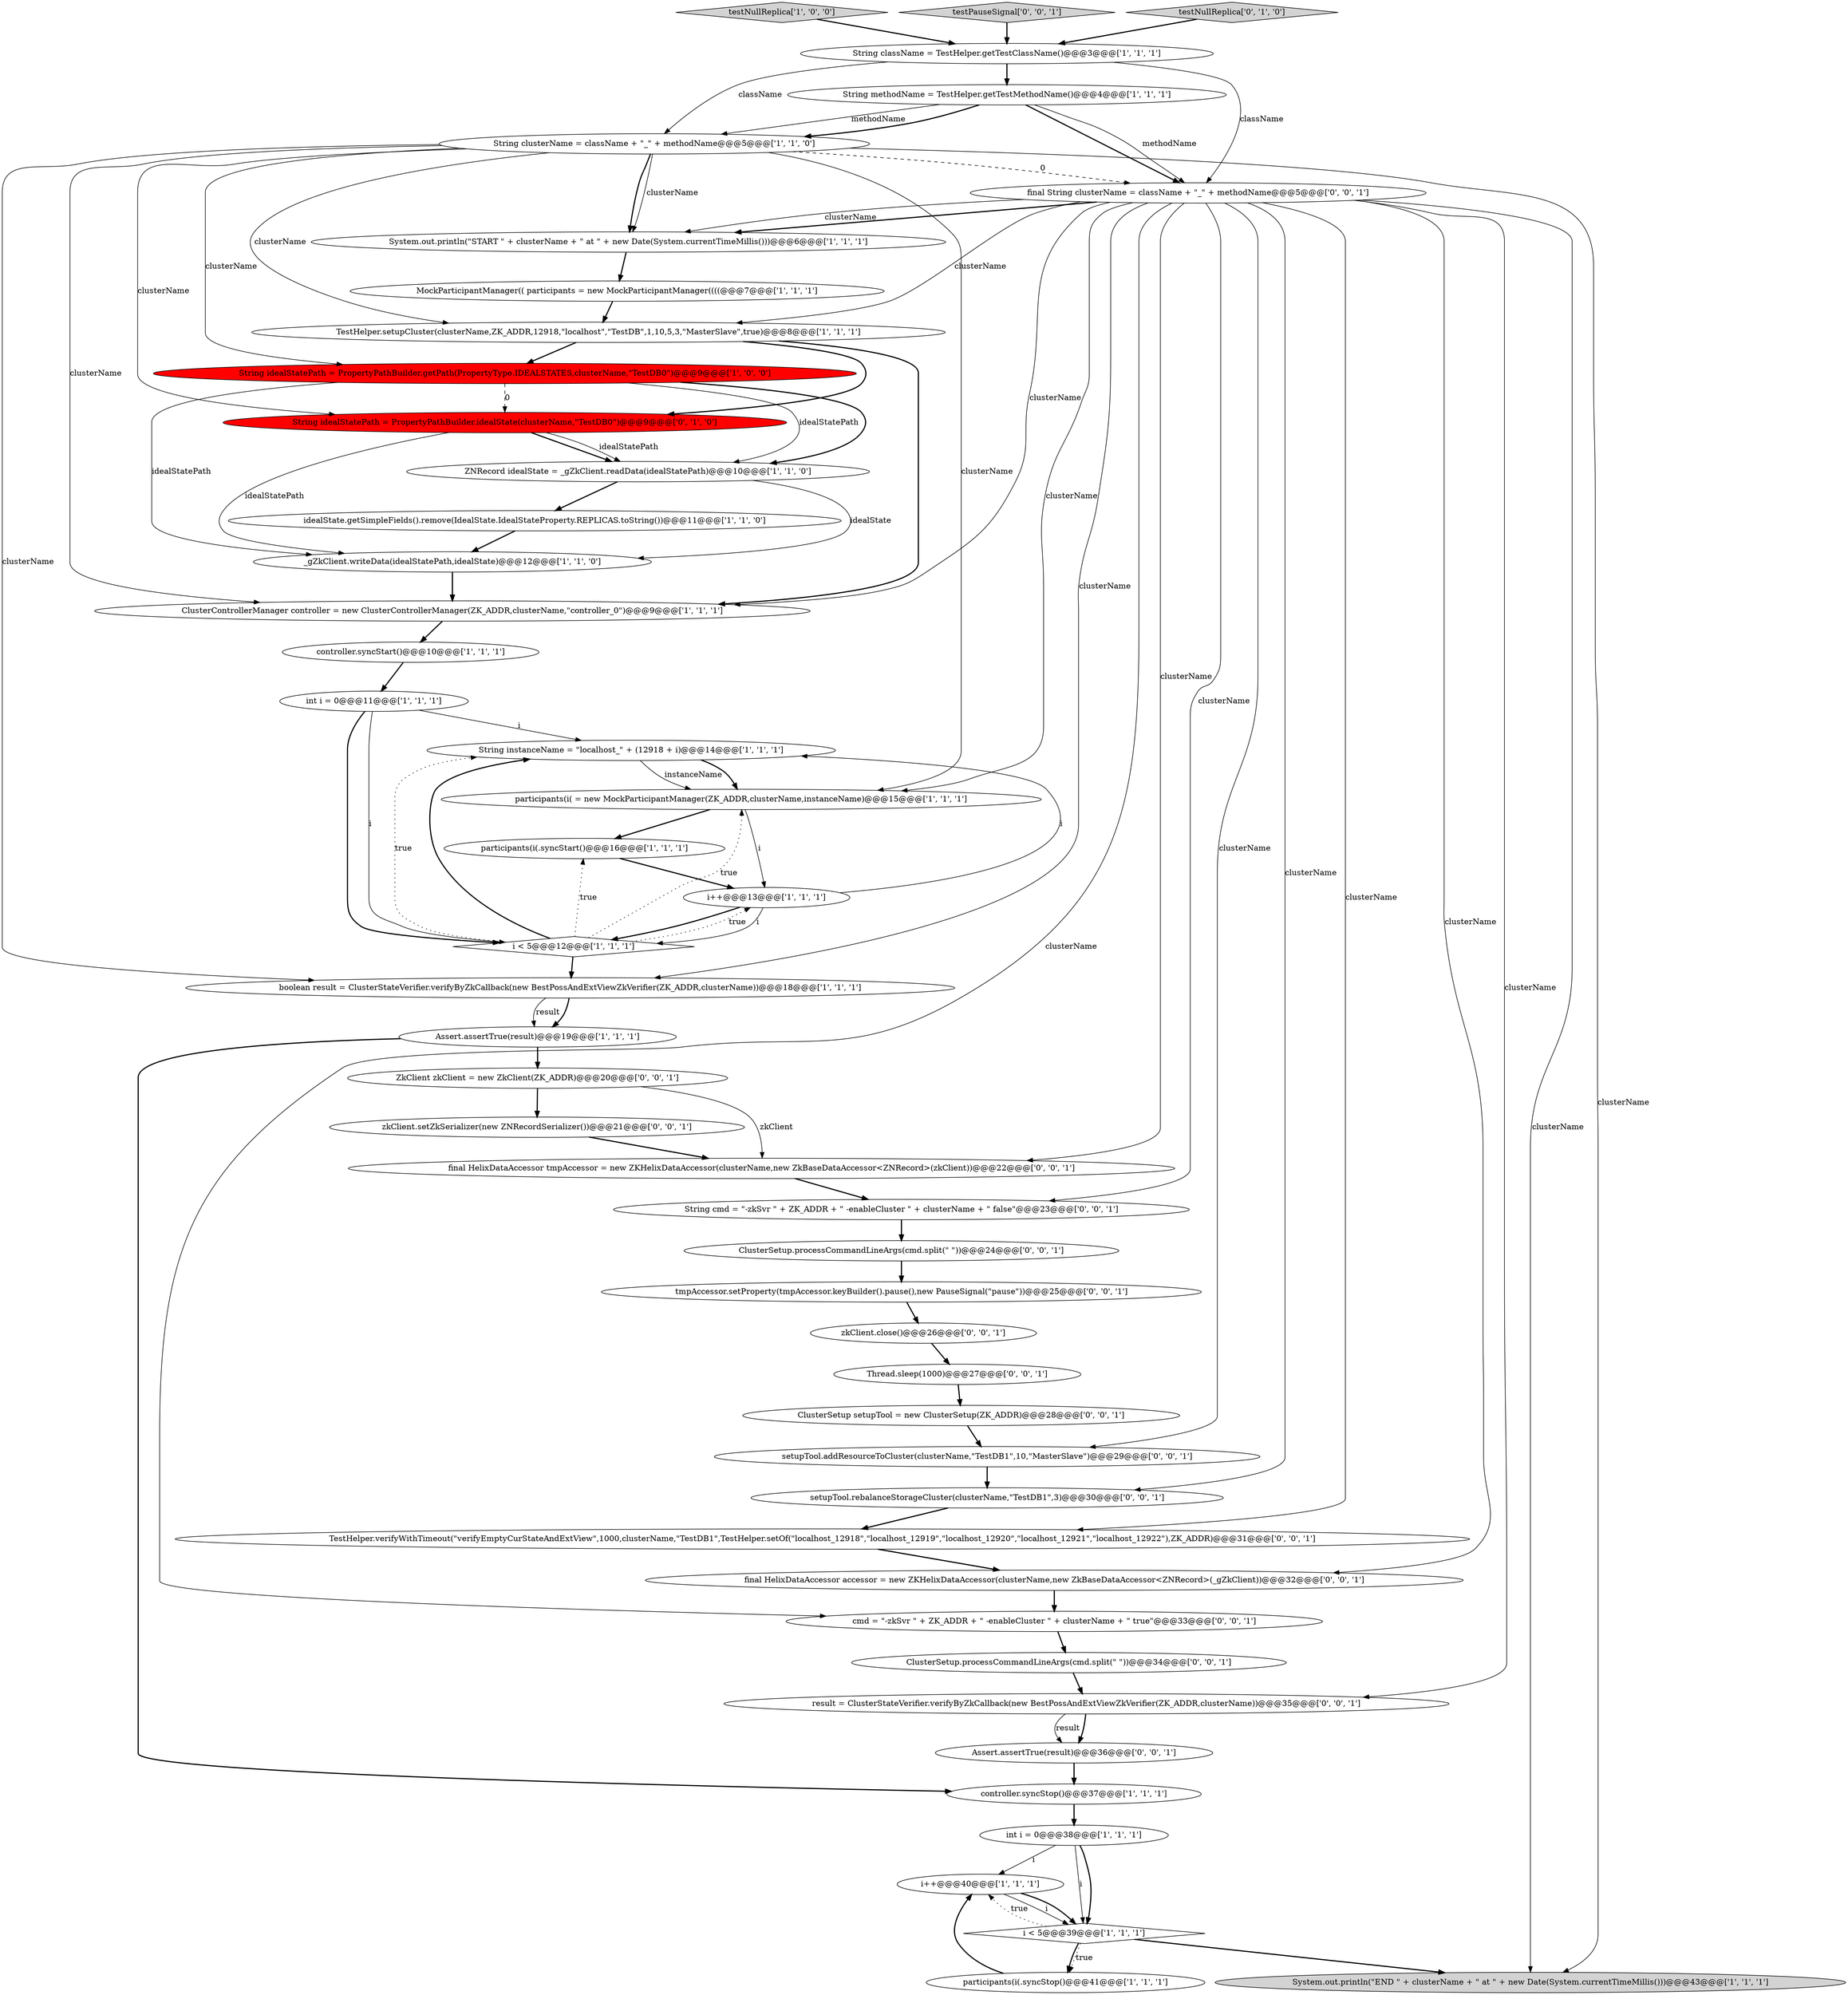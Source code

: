 digraph {
28 [style = filled, label = "String idealStatePath = PropertyPathBuilder.idealState(clusterName,\"TestDB0\")@@@9@@@['0', '1', '0']", fillcolor = red, shape = ellipse image = "AAA1AAABBB2BBB"];
34 [style = filled, label = "tmpAccessor.setProperty(tmpAccessor.keyBuilder().pause(),new PauseSignal(\"pause\"))@@@25@@@['0', '0', '1']", fillcolor = white, shape = ellipse image = "AAA0AAABBB3BBB"];
40 [style = filled, label = "TestHelper.verifyWithTimeout(\"verifyEmptyCurStateAndExtView\",1000,clusterName,\"TestDB1\",TestHelper.setOf(\"localhost_12918\",\"localhost_12919\",\"localhost_12920\",\"localhost_12921\",\"localhost_12922\"),ZK_ADDR)@@@31@@@['0', '0', '1']", fillcolor = white, shape = ellipse image = "AAA0AAABBB3BBB"];
41 [style = filled, label = "String cmd = \"-zkSvr \" + ZK_ADDR + \" -enableCluster \" + clusterName + \" false\"@@@23@@@['0', '0', '1']", fillcolor = white, shape = ellipse image = "AAA0AAABBB3BBB"];
13 [style = filled, label = "participants(i(.syncStart()@@@16@@@['1', '1', '1']", fillcolor = white, shape = ellipse image = "AAA0AAABBB1BBB"];
35 [style = filled, label = "setupTool.rebalanceStorageCluster(clusterName,\"TestDB1\",3)@@@30@@@['0', '0', '1']", fillcolor = white, shape = ellipse image = "AAA0AAABBB3BBB"];
36 [style = filled, label = "final String clusterName = className + \"_\" + methodName@@@5@@@['0', '0', '1']", fillcolor = white, shape = ellipse image = "AAA0AAABBB3BBB"];
9 [style = filled, label = "_gZkClient.writeData(idealStatePath,idealState)@@@12@@@['1', '1', '0']", fillcolor = white, shape = ellipse image = "AAA0AAABBB1BBB"];
18 [style = filled, label = "idealState.getSimpleFields().remove(IdealState.IdealStateProperty.REPLICAS.toString())@@@11@@@['1', '1', '0']", fillcolor = white, shape = ellipse image = "AAA0AAABBB1BBB"];
12 [style = filled, label = "MockParticipantManager(( participants = new MockParticipantManager((((@@@7@@@['1', '1', '1']", fillcolor = white, shape = ellipse image = "AAA0AAABBB1BBB"];
42 [style = filled, label = "ClusterSetup.processCommandLineArgs(cmd.split(\" \"))@@@34@@@['0', '0', '1']", fillcolor = white, shape = ellipse image = "AAA0AAABBB3BBB"];
2 [style = filled, label = "ClusterControllerManager controller = new ClusterControllerManager(ZK_ADDR,clusterName,\"controller_0\")@@@9@@@['1', '1', '1']", fillcolor = white, shape = ellipse image = "AAA0AAABBB1BBB"];
4 [style = filled, label = "i++@@@13@@@['1', '1', '1']", fillcolor = white, shape = ellipse image = "AAA0AAABBB1BBB"];
45 [style = filled, label = "ClusterSetup setupTool = new ClusterSetup(ZK_ADDR)@@@28@@@['0', '0', '1']", fillcolor = white, shape = ellipse image = "AAA0AAABBB3BBB"];
10 [style = filled, label = "participants(i(.syncStop()@@@41@@@['1', '1', '1']", fillcolor = white, shape = ellipse image = "AAA0AAABBB1BBB"];
8 [style = filled, label = "testNullReplica['1', '0', '0']", fillcolor = lightgray, shape = diamond image = "AAA0AAABBB1BBB"];
1 [style = filled, label = "String className = TestHelper.getTestClassName()@@@3@@@['1', '1', '1']", fillcolor = white, shape = ellipse image = "AAA0AAABBB1BBB"];
22 [style = filled, label = "participants(i( = new MockParticipantManager(ZK_ADDR,clusterName,instanceName)@@@15@@@['1', '1', '1']", fillcolor = white, shape = ellipse image = "AAA0AAABBB1BBB"];
21 [style = filled, label = "i++@@@40@@@['1', '1', '1']", fillcolor = white, shape = ellipse image = "AAA0AAABBB1BBB"];
32 [style = filled, label = "Assert.assertTrue(result)@@@36@@@['0', '0', '1']", fillcolor = white, shape = ellipse image = "AAA0AAABBB3BBB"];
39 [style = filled, label = "testPauseSignal['0', '0', '1']", fillcolor = lightgray, shape = diamond image = "AAA0AAABBB3BBB"];
7 [style = filled, label = "controller.syncStart()@@@10@@@['1', '1', '1']", fillcolor = white, shape = ellipse image = "AAA0AAABBB1BBB"];
15 [style = filled, label = "String methodName = TestHelper.getTestMethodName()@@@4@@@['1', '1', '1']", fillcolor = white, shape = ellipse image = "AAA0AAABBB1BBB"];
44 [style = filled, label = "zkClient.setZkSerializer(new ZNRecordSerializer())@@@21@@@['0', '0', '1']", fillcolor = white, shape = ellipse image = "AAA0AAABBB3BBB"];
37 [style = filled, label = "final HelixDataAccessor tmpAccessor = new ZKHelixDataAccessor(clusterName,new ZkBaseDataAccessor<ZNRecord>(zkClient))@@@22@@@['0', '0', '1']", fillcolor = white, shape = ellipse image = "AAA0AAABBB3BBB"];
14 [style = filled, label = "i < 5@@@39@@@['1', '1', '1']", fillcolor = white, shape = diamond image = "AAA0AAABBB1BBB"];
20 [style = filled, label = "String instanceName = \"localhost_\" + (12918 + i)@@@14@@@['1', '1', '1']", fillcolor = white, shape = ellipse image = "AAA0AAABBB1BBB"];
43 [style = filled, label = "final HelixDataAccessor accessor = new ZKHelixDataAccessor(clusterName,new ZkBaseDataAccessor<ZNRecord>(_gZkClient))@@@32@@@['0', '0', '1']", fillcolor = white, shape = ellipse image = "AAA0AAABBB3BBB"];
27 [style = filled, label = "testNullReplica['0', '1', '0']", fillcolor = lightgray, shape = diamond image = "AAA0AAABBB2BBB"];
46 [style = filled, label = "zkClient.close()@@@26@@@['0', '0', '1']", fillcolor = white, shape = ellipse image = "AAA0AAABBB3BBB"];
30 [style = filled, label = "ZkClient zkClient = new ZkClient(ZK_ADDR)@@@20@@@['0', '0', '1']", fillcolor = white, shape = ellipse image = "AAA0AAABBB3BBB"];
3 [style = filled, label = "int i = 0@@@38@@@['1', '1', '1']", fillcolor = white, shape = ellipse image = "AAA0AAABBB1BBB"];
31 [style = filled, label = "ClusterSetup.processCommandLineArgs(cmd.split(\" \"))@@@24@@@['0', '0', '1']", fillcolor = white, shape = ellipse image = "AAA0AAABBB3BBB"];
38 [style = filled, label = "Thread.sleep(1000)@@@27@@@['0', '0', '1']", fillcolor = white, shape = ellipse image = "AAA0AAABBB3BBB"];
23 [style = filled, label = "String idealStatePath = PropertyPathBuilder.getPath(PropertyType.IDEALSTATES,clusterName,\"TestDB0\")@@@9@@@['1', '0', '0']", fillcolor = red, shape = ellipse image = "AAA1AAABBB1BBB"];
25 [style = filled, label = "System.out.println(\"END \" + clusterName + \" at \" + new Date(System.currentTimeMillis()))@@@43@@@['1', '1', '1']", fillcolor = lightgray, shape = ellipse image = "AAA0AAABBB1BBB"];
24 [style = filled, label = "Assert.assertTrue(result)@@@19@@@['1', '1', '1']", fillcolor = white, shape = ellipse image = "AAA0AAABBB1BBB"];
6 [style = filled, label = "ZNRecord idealState = _gZkClient.readData(idealStatePath)@@@10@@@['1', '1', '0']", fillcolor = white, shape = ellipse image = "AAA0AAABBB1BBB"];
29 [style = filled, label = "result = ClusterStateVerifier.verifyByZkCallback(new BestPossAndExtViewZkVerifier(ZK_ADDR,clusterName))@@@35@@@['0', '0', '1']", fillcolor = white, shape = ellipse image = "AAA0AAABBB3BBB"];
26 [style = filled, label = "i < 5@@@12@@@['1', '1', '1']", fillcolor = white, shape = diamond image = "AAA0AAABBB1BBB"];
17 [style = filled, label = "controller.syncStop()@@@37@@@['1', '1', '1']", fillcolor = white, shape = ellipse image = "AAA0AAABBB1BBB"];
11 [style = filled, label = "boolean result = ClusterStateVerifier.verifyByZkCallback(new BestPossAndExtViewZkVerifier(ZK_ADDR,clusterName))@@@18@@@['1', '1', '1']", fillcolor = white, shape = ellipse image = "AAA0AAABBB1BBB"];
16 [style = filled, label = "int i = 0@@@11@@@['1', '1', '1']", fillcolor = white, shape = ellipse image = "AAA0AAABBB1BBB"];
0 [style = filled, label = "System.out.println(\"START \" + clusterName + \" at \" + new Date(System.currentTimeMillis()))@@@6@@@['1', '1', '1']", fillcolor = white, shape = ellipse image = "AAA0AAABBB1BBB"];
33 [style = filled, label = "setupTool.addResourceToCluster(clusterName,\"TestDB1\",10,\"MasterSlave\")@@@29@@@['0', '0', '1']", fillcolor = white, shape = ellipse image = "AAA0AAABBB3BBB"];
5 [style = filled, label = "TestHelper.setupCluster(clusterName,ZK_ADDR,12918,\"localhost\",\"TestDB\",1,10,5,3,\"MasterSlave\",true)@@@8@@@['1', '1', '1']", fillcolor = white, shape = ellipse image = "AAA0AAABBB1BBB"];
19 [style = filled, label = "String clusterName = className + \"_\" + methodName@@@5@@@['1', '1', '0']", fillcolor = white, shape = ellipse image = "AAA0AAABBB1BBB"];
47 [style = filled, label = "cmd = \"-zkSvr \" + ZK_ADDR + \" -enableCluster \" + clusterName + \" true\"@@@33@@@['0', '0', '1']", fillcolor = white, shape = ellipse image = "AAA0AAABBB3BBB"];
19->5 [style = solid, label="clusterName"];
28->6 [style = bold, label=""];
14->25 [style = bold, label=""];
34->46 [style = bold, label=""];
12->5 [style = bold, label=""];
28->6 [style = solid, label="idealStatePath"];
23->28 [style = dashed, label="0"];
45->33 [style = bold, label=""];
36->2 [style = solid, label="clusterName"];
26->22 [style = dotted, label="true"];
26->13 [style = dotted, label="true"];
5->28 [style = bold, label=""];
42->29 [style = bold, label=""];
26->11 [style = bold, label=""];
24->30 [style = bold, label=""];
8->1 [style = bold, label=""];
36->37 [style = solid, label="clusterName"];
36->0 [style = bold, label=""];
14->21 [style = dotted, label="true"];
7->16 [style = bold, label=""];
24->17 [style = bold, label=""];
1->36 [style = solid, label="className"];
3->14 [style = solid, label="i"];
26->4 [style = dotted, label="true"];
22->13 [style = bold, label=""];
20->22 [style = solid, label="instanceName"];
46->38 [style = bold, label=""];
36->29 [style = solid, label="clusterName"];
5->23 [style = bold, label=""];
9->2 [style = bold, label=""];
16->20 [style = solid, label="i"];
16->26 [style = bold, label=""];
6->9 [style = solid, label="idealState"];
14->10 [style = bold, label=""];
3->21 [style = solid, label="i"];
26->20 [style = dotted, label="true"];
38->45 [style = bold, label=""];
10->21 [style = bold, label=""];
16->26 [style = solid, label="i"];
35->40 [style = bold, label=""];
43->47 [style = bold, label=""];
29->32 [style = bold, label=""];
18->9 [style = bold, label=""];
44->37 [style = bold, label=""];
30->37 [style = solid, label="zkClient"];
32->17 [style = bold, label=""];
30->44 [style = bold, label=""];
23->6 [style = solid, label="idealStatePath"];
26->20 [style = bold, label=""];
15->36 [style = bold, label=""];
4->20 [style = solid, label="i"];
19->28 [style = solid, label="clusterName"];
36->5 [style = solid, label="clusterName"];
47->42 [style = bold, label=""];
36->40 [style = solid, label="clusterName"];
15->19 [style = solid, label="methodName"];
6->18 [style = bold, label=""];
1->19 [style = solid, label="className"];
0->12 [style = bold, label=""];
37->41 [style = bold, label=""];
36->25 [style = solid, label="clusterName"];
28->9 [style = solid, label="idealStatePath"];
36->43 [style = solid, label="clusterName"];
15->19 [style = bold, label=""];
11->24 [style = bold, label=""];
19->0 [style = solid, label="clusterName"];
36->47 [style = solid, label="clusterName"];
19->0 [style = bold, label=""];
31->34 [style = bold, label=""];
19->25 [style = solid, label="clusterName"];
15->36 [style = solid, label="methodName"];
19->11 [style = solid, label="clusterName"];
21->14 [style = solid, label="i"];
23->6 [style = bold, label=""];
19->23 [style = solid, label="clusterName"];
17->3 [style = bold, label=""];
39->1 [style = bold, label=""];
19->22 [style = solid, label="clusterName"];
41->31 [style = bold, label=""];
23->9 [style = solid, label="idealStatePath"];
4->26 [style = solid, label="i"];
40->43 [style = bold, label=""];
11->24 [style = solid, label="result"];
36->33 [style = solid, label="clusterName"];
36->35 [style = solid, label="clusterName"];
21->14 [style = bold, label=""];
29->32 [style = solid, label="result"];
33->35 [style = bold, label=""];
27->1 [style = bold, label=""];
1->15 [style = bold, label=""];
3->14 [style = bold, label=""];
36->0 [style = solid, label="clusterName"];
4->26 [style = bold, label=""];
22->4 [style = solid, label="i"];
14->10 [style = dotted, label="true"];
20->22 [style = bold, label=""];
19->2 [style = solid, label="clusterName"];
5->2 [style = bold, label=""];
19->36 [style = dashed, label="0"];
36->22 [style = solid, label="clusterName"];
36->41 [style = solid, label="clusterName"];
2->7 [style = bold, label=""];
36->11 [style = solid, label="clusterName"];
13->4 [style = bold, label=""];
}
